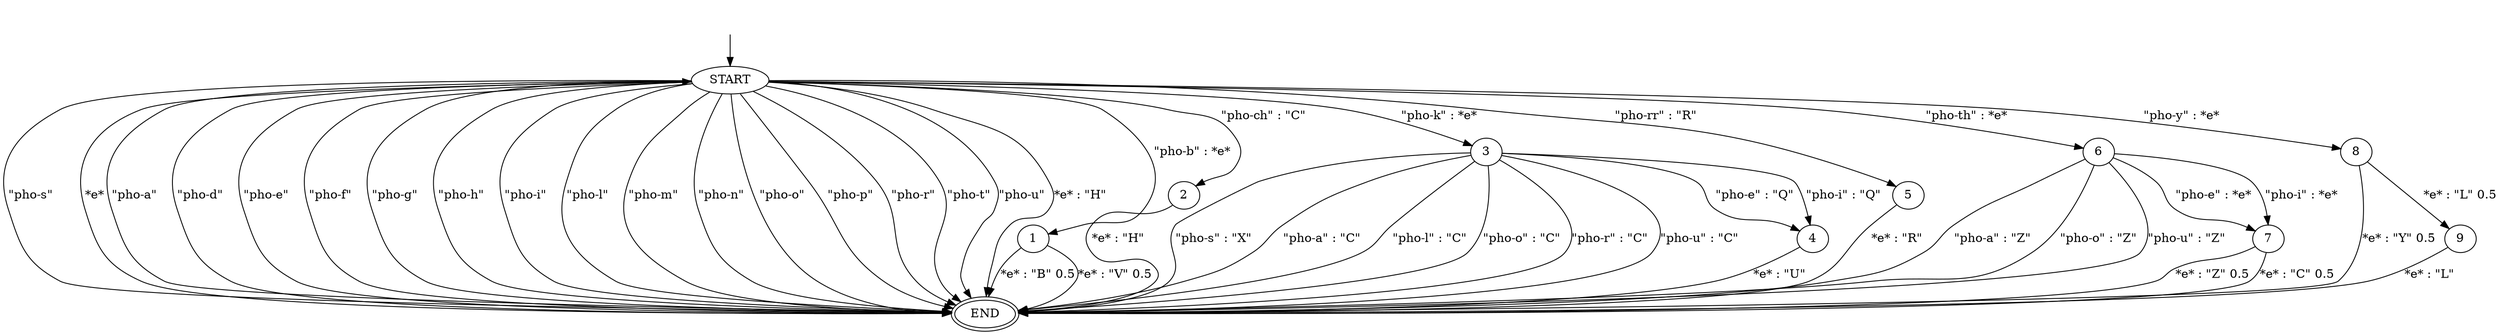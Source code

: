 digraph G {
graph[center=1];
	invis_start [shape=plaintext,label=""];
	node [shape=ellipse,width=.1,height=.1];
	"END" [peripheries=2];
	invis_start -> "START";
	"START" -> "END" [label="\"pho-a\""];
	"START" -> "END" [label="\"pho-d\""];
	"START" -> "END" [label="\"pho-e\""];
	"START" -> "END" [label="\"pho-f\""];
	"START" -> "END" [label="\"pho-g\""];
	"START" -> "END" [label="\"pho-h\""];
	"START" -> "END" [label="\"pho-i\""];
	"START" -> "END" [label="\"pho-l\""];
	"START" -> "END" [label="\"pho-m\""];
	"START" -> "END" [label="\"pho-n\""];
	"START" -> "END" [label="\"pho-o\""];
	"START" -> "END" [label="\"pho-p\""];
	"START" -> "END" [label="\"pho-r\""];
	"START" -> "END" [label="\"pho-s\""];
	"START" -> "END" [label="\"pho-t\""];
	"START" -> "END" [label="\"pho-u\""];
	"START" -> "END" [label="*e* : \"H\""];
	"START" -> "1" [label="\"pho-b\" : *e*"];
	"START" -> "2" [label="\"pho-ch\" : \"C\""];
	"START" -> "3" [label="\"pho-k\" : *e*"];
	"START" -> "5" [label="\"pho-rr\" : \"R\""];
	"START" -> "6" [label="\"pho-th\" : *e*"];
	"START" -> "8" [label="\"pho-y\" : *e*"];
	"END" -> "START" [label="*e*"];
	"1" -> "END" [label="*e* : \"B\" 0.5"];
	"1" -> "END" [label="*e* : \"V\" 0.5"];
	"2" -> "END" [label="*e* : \"H\""];
	"3" -> "4" [label="\"pho-e\" : \"Q\""];
	"3" -> "4" [label="\"pho-i\" : \"Q\""];
	"3" -> "END" [label="\"pho-s\" : \"X\""];
	"3" -> "END" [label="\"pho-a\" : \"C\""];
	"3" -> "END" [label="\"pho-l\" : \"C\""];
	"3" -> "END" [label="\"pho-o\" : \"C\""];
	"3" -> "END" [label="\"pho-r\" : \"C\""];
	"3" -> "END" [label="\"pho-u\" : \"C\""];
	"4" -> "END" [label="*e* : \"U\""];
	"5" -> "END" [label="*e* : \"R\""];
	"6" -> "END" [label="\"pho-a\" : \"Z\""];
	"6" -> "END" [label="\"pho-o\" : \"Z\""];
	"6" -> "END" [label="\"pho-u\" : \"Z\""];
	"6" -> "7" [label="\"pho-e\" : *e*"];
	"6" -> "7" [label="\"pho-i\" : *e*"];
	"7" -> "END" [label="*e* : \"Z\" 0.5"];
	"7" -> "END" [label="*e* : \"C\" 0.5"];
	"8" -> "END" [label="*e* : \"Y\" 0.5"];
	"8" -> "9" [label="*e* : \"L\" 0.5"];
	"9" -> "END" [label="*e* : \"L\""];
}
